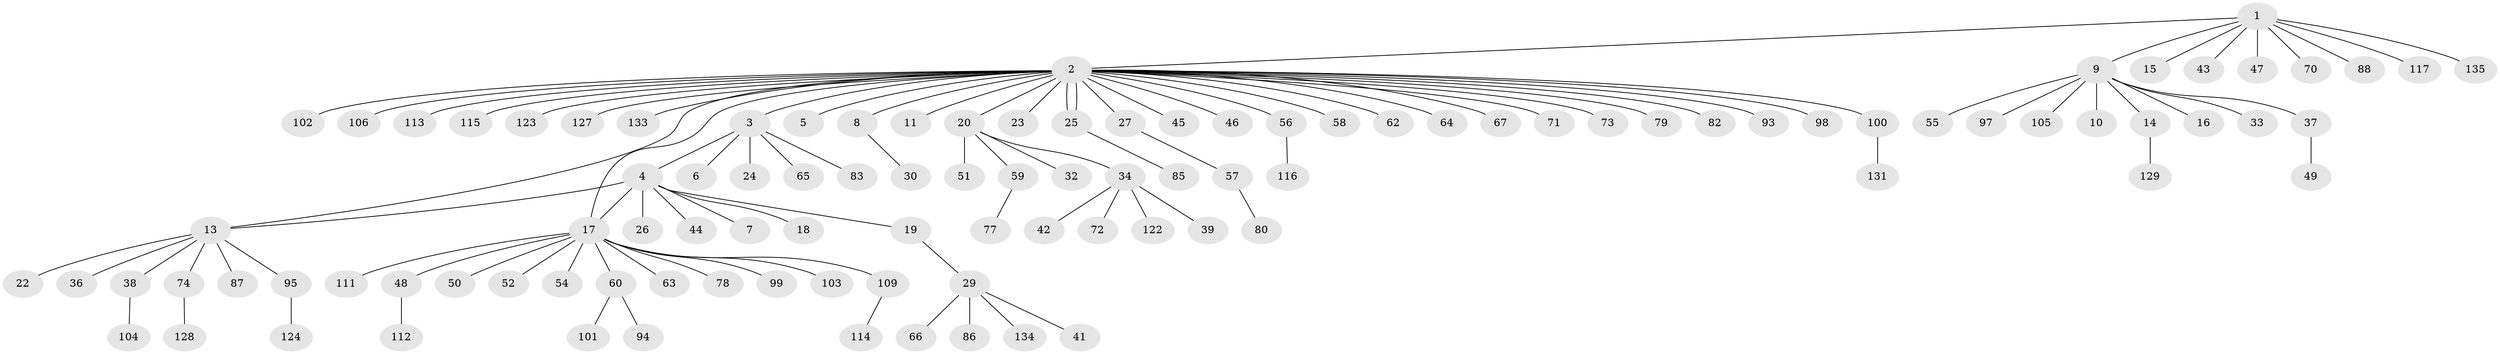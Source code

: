 // original degree distribution, {10: 0.014814814814814815, 34: 0.007407407407407408, 7: 0.014814814814814815, 9: 0.007407407407407408, 2: 0.14814814814814814, 1: 0.7037037037037037, 3: 0.05925925925925926, 14: 0.007407407407407408, 6: 0.014814814814814815, 4: 0.022222222222222223}
// Generated by graph-tools (version 1.1) at 2025/11/02/27/25 16:11:12]
// undirected, 105 vertices, 107 edges
graph export_dot {
graph [start="1"]
  node [color=gray90,style=filled];
  1 [super="+28"];
  2 [super="+120"];
  3 [super="+75"];
  4 [super="+90"];
  5 [super="+107"];
  6;
  7;
  8 [super="+119"];
  9 [super="+12"];
  10;
  11;
  13 [super="+21"];
  14;
  15;
  16;
  17 [super="+31"];
  18 [super="+69"];
  19;
  20 [super="+35"];
  22;
  23;
  24;
  25 [super="+53"];
  26;
  27 [super="+76"];
  29 [super="+40"];
  30;
  32 [super="+61"];
  33;
  34 [super="+91"];
  36 [super="+89"];
  37 [super="+81"];
  38 [super="+68"];
  39;
  41 [super="+110"];
  42;
  43;
  44;
  45;
  46;
  47;
  48;
  49;
  50;
  51 [super="+108"];
  52;
  54;
  55;
  56 [super="+92"];
  57;
  58;
  59 [super="+130"];
  60 [super="+118"];
  62;
  63;
  64;
  65;
  66;
  67 [super="+132"];
  70;
  71;
  72;
  73;
  74;
  77;
  78;
  79 [super="+84"];
  80;
  82;
  83;
  85;
  86 [super="+96"];
  87 [super="+126"];
  88;
  93;
  94;
  95;
  97;
  98 [super="+121"];
  99;
  100;
  101;
  102 [super="+125"];
  103;
  104;
  105;
  106;
  109;
  111;
  112;
  113;
  114;
  115;
  116;
  117;
  122;
  123;
  124;
  127;
  128;
  129;
  131;
  133;
  134;
  135;
  1 -- 2;
  1 -- 9;
  1 -- 15;
  1 -- 43;
  1 -- 47;
  1 -- 70;
  1 -- 88;
  1 -- 117;
  1 -- 135;
  2 -- 3;
  2 -- 5;
  2 -- 8;
  2 -- 11;
  2 -- 13;
  2 -- 17;
  2 -- 20;
  2 -- 23;
  2 -- 25;
  2 -- 25;
  2 -- 27;
  2 -- 45;
  2 -- 46;
  2 -- 56;
  2 -- 58;
  2 -- 62;
  2 -- 64;
  2 -- 67;
  2 -- 71;
  2 -- 73;
  2 -- 79;
  2 -- 82;
  2 -- 93;
  2 -- 98;
  2 -- 100;
  2 -- 102;
  2 -- 106;
  2 -- 113;
  2 -- 115;
  2 -- 123;
  2 -- 127;
  2 -- 133;
  3 -- 4;
  3 -- 6;
  3 -- 24;
  3 -- 65;
  3 -- 83;
  4 -- 7;
  4 -- 17;
  4 -- 18;
  4 -- 19;
  4 -- 26;
  4 -- 44;
  4 -- 13;
  8 -- 30;
  9 -- 10;
  9 -- 14;
  9 -- 16;
  9 -- 33;
  9 -- 37;
  9 -- 55;
  9 -- 97;
  9 -- 105;
  13 -- 38;
  13 -- 36;
  13 -- 22;
  13 -- 87;
  13 -- 74;
  13 -- 95;
  14 -- 129;
  17 -- 48;
  17 -- 50;
  17 -- 52;
  17 -- 54;
  17 -- 60;
  17 -- 63;
  17 -- 78;
  17 -- 99;
  17 -- 103;
  17 -- 109;
  17 -- 111;
  19 -- 29;
  20 -- 32;
  20 -- 34;
  20 -- 51;
  20 -- 59;
  25 -- 85;
  27 -- 57;
  29 -- 66;
  29 -- 134;
  29 -- 41;
  29 -- 86;
  34 -- 39;
  34 -- 42;
  34 -- 72;
  34 -- 122;
  37 -- 49;
  38 -- 104;
  48 -- 112;
  56 -- 116;
  57 -- 80;
  59 -- 77;
  60 -- 94;
  60 -- 101;
  74 -- 128;
  95 -- 124;
  100 -- 131;
  109 -- 114;
}
